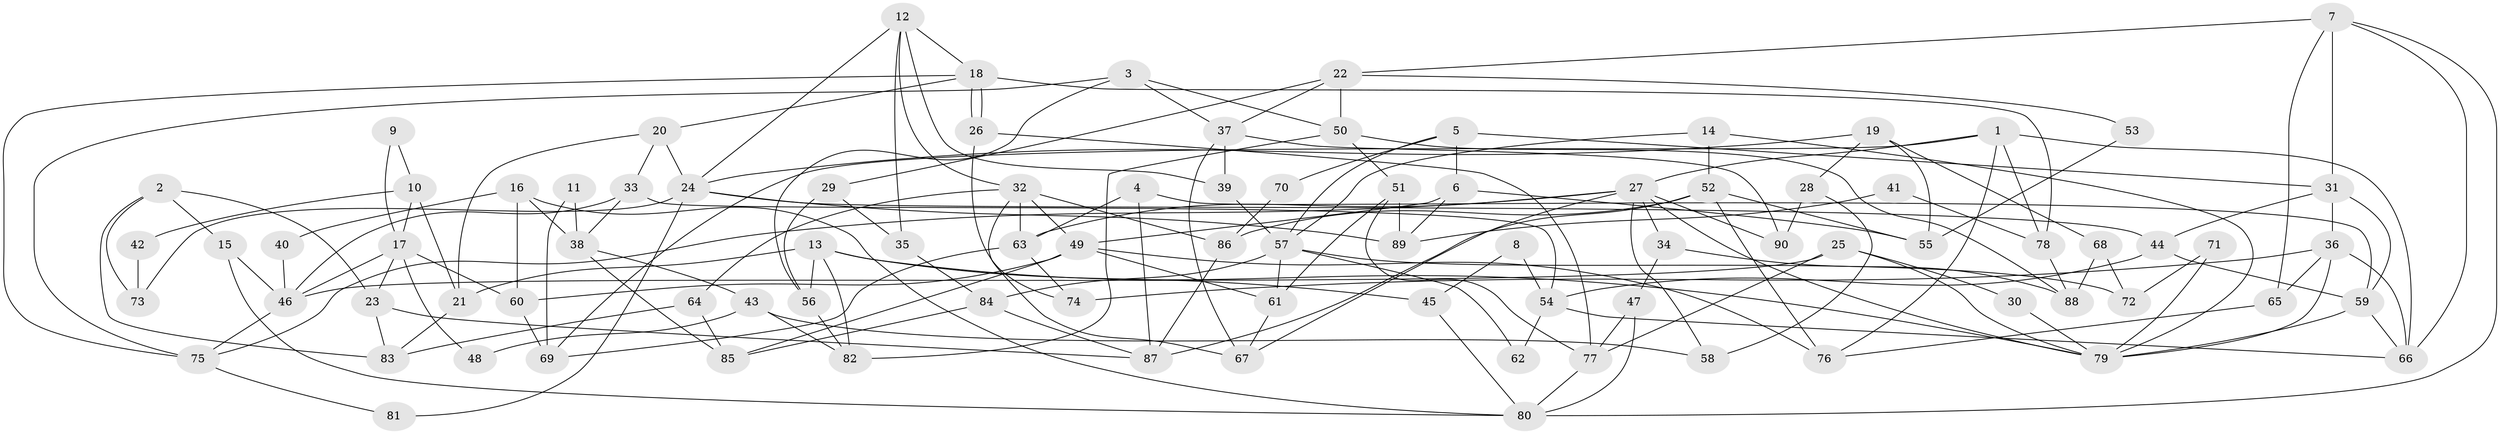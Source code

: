// Generated by graph-tools (version 1.1) at 2025/02/03/09/25 03:02:06]
// undirected, 90 vertices, 180 edges
graph export_dot {
graph [start="1"]
  node [color=gray90,style=filled];
  1;
  2;
  3;
  4;
  5;
  6;
  7;
  8;
  9;
  10;
  11;
  12;
  13;
  14;
  15;
  16;
  17;
  18;
  19;
  20;
  21;
  22;
  23;
  24;
  25;
  26;
  27;
  28;
  29;
  30;
  31;
  32;
  33;
  34;
  35;
  36;
  37;
  38;
  39;
  40;
  41;
  42;
  43;
  44;
  45;
  46;
  47;
  48;
  49;
  50;
  51;
  52;
  53;
  54;
  55;
  56;
  57;
  58;
  59;
  60;
  61;
  62;
  63;
  64;
  65;
  66;
  67;
  68;
  69;
  70;
  71;
  72;
  73;
  74;
  75;
  76;
  77;
  78;
  79;
  80;
  81;
  82;
  83;
  84;
  85;
  86;
  87;
  88;
  89;
  90;
  1 -- 69;
  1 -- 76;
  1 -- 27;
  1 -- 66;
  1 -- 78;
  2 -- 15;
  2 -- 23;
  2 -- 73;
  2 -- 83;
  3 -- 50;
  3 -- 37;
  3 -- 56;
  3 -- 75;
  4 -- 63;
  4 -- 59;
  4 -- 87;
  5 -- 31;
  5 -- 57;
  5 -- 6;
  5 -- 70;
  6 -- 49;
  6 -- 55;
  6 -- 89;
  7 -- 31;
  7 -- 66;
  7 -- 22;
  7 -- 65;
  7 -- 80;
  8 -- 54;
  8 -- 45;
  9 -- 10;
  9 -- 17;
  10 -- 17;
  10 -- 21;
  10 -- 42;
  11 -- 38;
  11 -- 69;
  12 -- 18;
  12 -- 39;
  12 -- 24;
  12 -- 32;
  12 -- 35;
  13 -- 82;
  13 -- 79;
  13 -- 21;
  13 -- 45;
  13 -- 56;
  14 -- 57;
  14 -- 79;
  14 -- 52;
  15 -- 46;
  15 -- 80;
  16 -- 38;
  16 -- 60;
  16 -- 40;
  16 -- 80;
  17 -- 46;
  17 -- 23;
  17 -- 48;
  17 -- 60;
  18 -- 75;
  18 -- 26;
  18 -- 26;
  18 -- 20;
  18 -- 78;
  19 -- 55;
  19 -- 24;
  19 -- 28;
  19 -- 68;
  20 -- 24;
  20 -- 21;
  20 -- 33;
  21 -- 83;
  22 -- 37;
  22 -- 29;
  22 -- 50;
  22 -- 53;
  23 -- 87;
  23 -- 83;
  24 -- 44;
  24 -- 73;
  24 -- 81;
  24 -- 89;
  25 -- 79;
  25 -- 77;
  25 -- 30;
  25 -- 46;
  26 -- 77;
  26 -- 74;
  27 -- 63;
  27 -- 34;
  27 -- 58;
  27 -- 67;
  27 -- 75;
  27 -- 79;
  27 -- 90;
  28 -- 58;
  28 -- 90;
  29 -- 56;
  29 -- 35;
  30 -- 79;
  31 -- 59;
  31 -- 36;
  31 -- 44;
  32 -- 86;
  32 -- 49;
  32 -- 63;
  32 -- 64;
  32 -- 67;
  33 -- 46;
  33 -- 38;
  33 -- 54;
  34 -- 88;
  34 -- 47;
  35 -- 84;
  36 -- 65;
  36 -- 79;
  36 -- 66;
  36 -- 74;
  37 -- 90;
  37 -- 67;
  37 -- 39;
  38 -- 85;
  38 -- 43;
  39 -- 57;
  40 -- 46;
  41 -- 89;
  41 -- 78;
  42 -- 73;
  43 -- 82;
  43 -- 48;
  43 -- 58;
  44 -- 54;
  44 -- 59;
  45 -- 80;
  46 -- 75;
  47 -- 80;
  47 -- 77;
  49 -- 61;
  49 -- 60;
  49 -- 76;
  49 -- 85;
  50 -- 51;
  50 -- 82;
  50 -- 88;
  51 -- 77;
  51 -- 89;
  51 -- 61;
  52 -- 87;
  52 -- 55;
  52 -- 76;
  52 -- 86;
  53 -- 55;
  54 -- 66;
  54 -- 62;
  56 -- 82;
  57 -- 84;
  57 -- 61;
  57 -- 62;
  57 -- 72;
  59 -- 66;
  59 -- 79;
  60 -- 69;
  61 -- 67;
  63 -- 74;
  63 -- 69;
  64 -- 83;
  64 -- 85;
  65 -- 76;
  68 -- 88;
  68 -- 72;
  70 -- 86;
  71 -- 72;
  71 -- 79;
  75 -- 81;
  77 -- 80;
  78 -- 88;
  84 -- 85;
  84 -- 87;
  86 -- 87;
}

